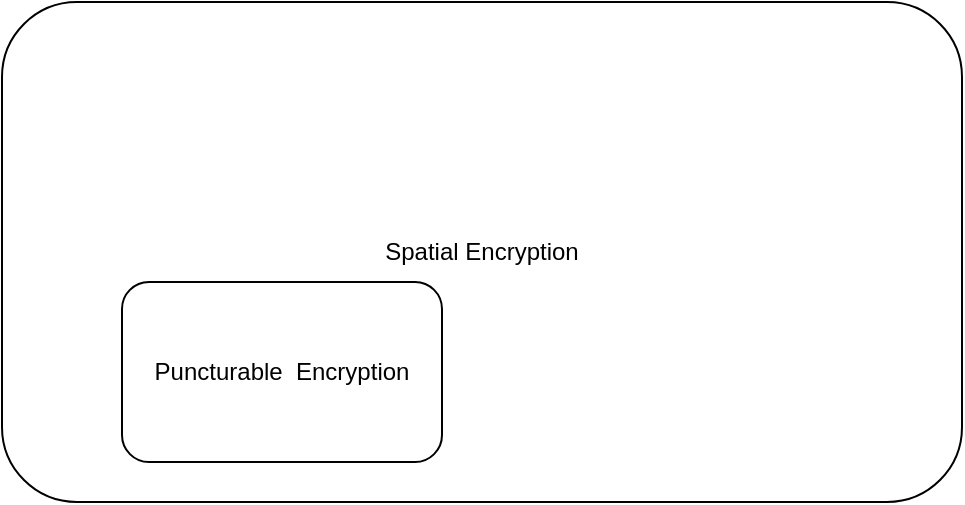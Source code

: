 <mxfile version="17.4.0" type="github">
  <diagram id="lq0eT0aVpltnqIhbc246" name="Page-1">
    <mxGraphModel dx="786" dy="545" grid="1" gridSize="10" guides="1" tooltips="1" connect="1" arrows="1" fold="1" page="1" pageScale="1" pageWidth="827" pageHeight="1169" math="0" shadow="0">
      <root>
        <mxCell id="0" />
        <mxCell id="1" parent="0" />
        <mxCell id="vgubdLYI7SiRzni6n6n7-1" value="Spatial Encryption" style="rounded=1;whiteSpace=wrap;html=1;" vertex="1" parent="1">
          <mxGeometry x="180" y="120" width="480" height="250" as="geometry" />
        </mxCell>
        <mxCell id="vgubdLYI7SiRzni6n6n7-2" value="Puncturable &amp;nbsp;Encryption&lt;br&gt;" style="rounded=1;whiteSpace=wrap;html=1;" vertex="1" parent="1">
          <mxGeometry x="240" y="260" width="160" height="90" as="geometry" />
        </mxCell>
      </root>
    </mxGraphModel>
  </diagram>
</mxfile>
